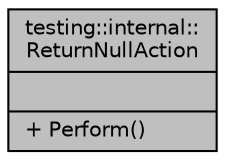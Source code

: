digraph "testing::internal::ReturnNullAction"
{
 // INTERACTIVE_SVG=YES
 // LATEX_PDF_SIZE
  edge [fontname="Helvetica",fontsize="10",labelfontname="Helvetica",labelfontsize="10"];
  node [fontname="Helvetica",fontsize="10",shape=record];
  Node1 [label="{testing::internal::\lReturnNullAction\n||+ Perform()\l}",height=0.2,width=0.4,color="black", fillcolor="grey75", style="filled", fontcolor="black",tooltip=" "];
}
